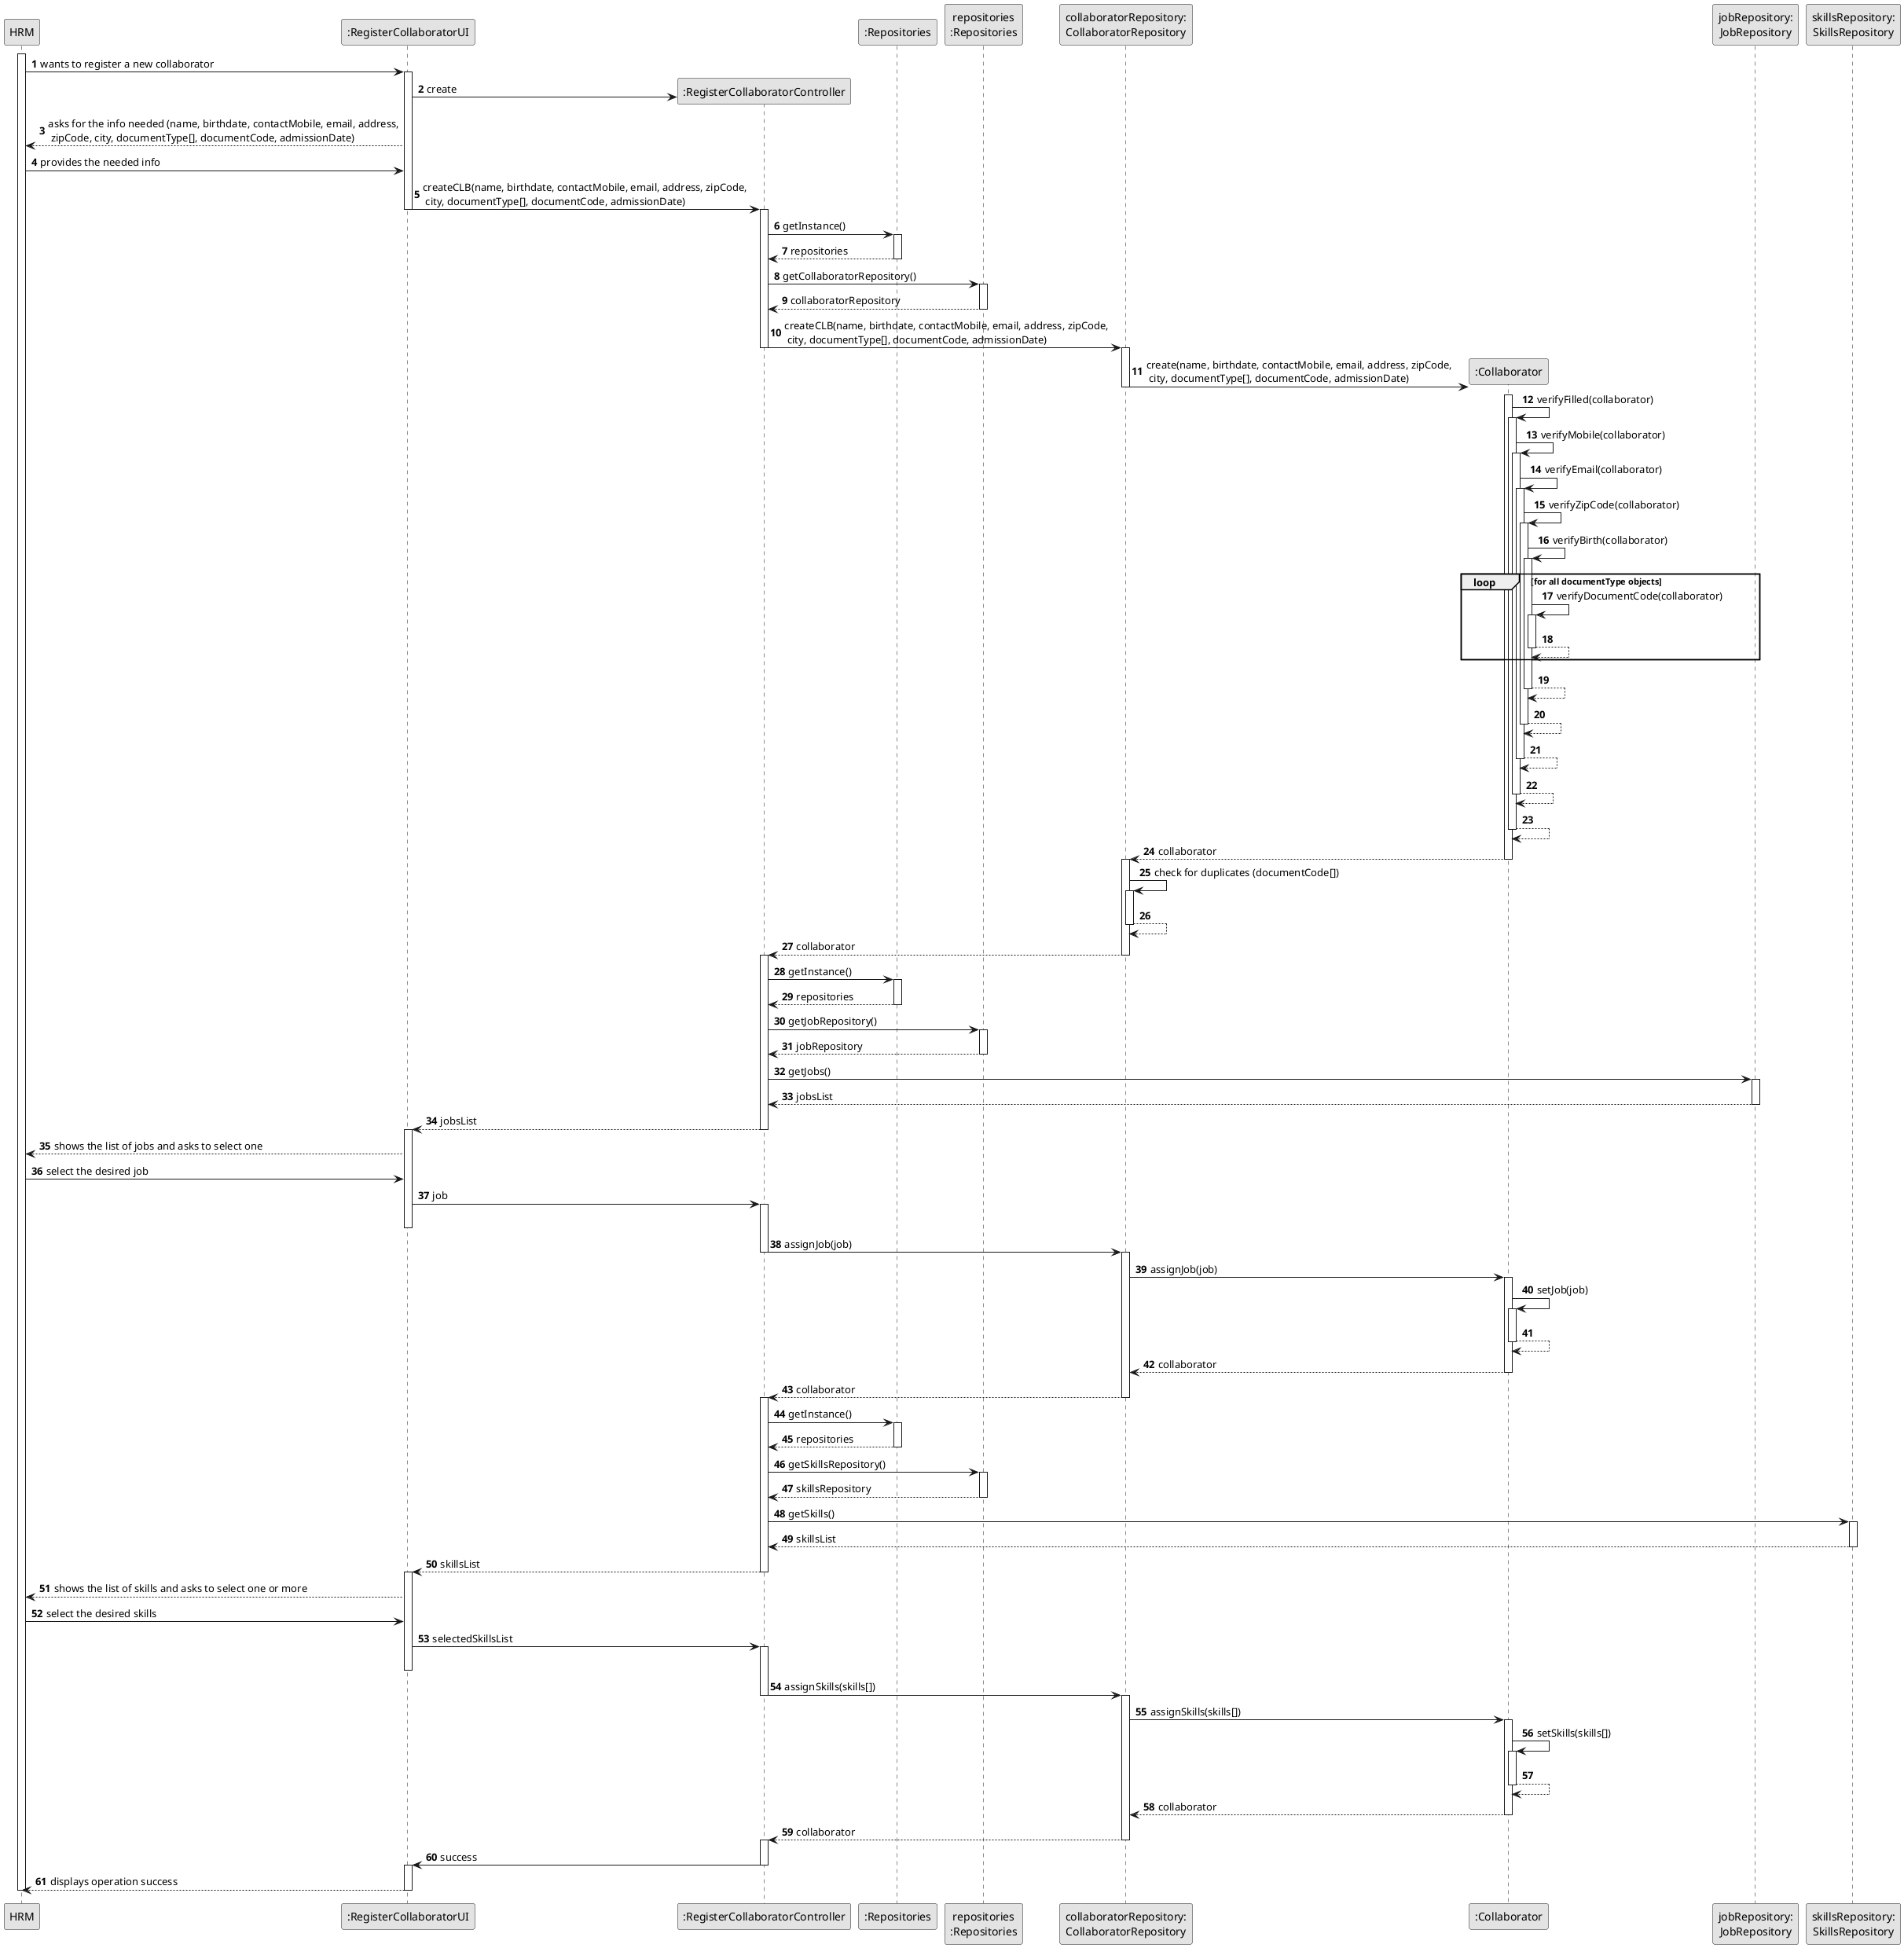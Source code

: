 @startuml
skinparam monochrome true
skinparam packageStyle rectangle
skinparam shadowing false

autonumber

participant "HRM" as HRM
participant ":RegisterCollaboratorUI" as UI
participant ":RegisterCollaboratorController" as CTRL
participant ":Repositories" as GlobRepo
participant "repositories\n:Repositories" as PLAT
participant "collaboratorRepository:\nCollaboratorRepository" as CLBREP
participant ":Collaborator" as CLB
participant "jobRepository:\nJobRepository" as jobRepository
participant "skillsRepository:\nSkillsRepository" as skillsRepository


activate HRM
HRM -> UI : wants to register a new collaborator
activate UI
UI -> CTRL** : create
UI --> HRM : asks for the info needed (name, birthdate, contactMobile, email, address,\n zipCode, city, documentType[], documentCode, admissionDate)
HRM -> UI : provides the needed info
'UI --> HRM : shows a verification dialog
'HRM -> UI : confirms collaborator creation
UI -> CTRL : createCLB(name, birthdate, contactMobile, email, address, zipCode,\n city, documentType[], documentCode, admissionDate)
deactivate UI
activate CTRL
CTRL -> GlobRepo : getInstance()
activate GlobRepo
GlobRepo --> CTRL : repositories
deactivate GlobRepo
CTRL -> PLAT : getCollaboratorRepository()
activate PLAT
PLAT -->  CTRL: collaboratorRepository
deactivate PLAT

CTRL -> CLBREP : createCLB(name, birthdate, contactMobile, email, address, zipCode,\n city, documentType[], documentCode, admissionDate)
deactivate CTRL
activate CLBREP
CLBREP->CLB** : create(name, birthdate, contactMobile, email, address, zipCode,\n city, documentType[], documentCode, admissionDate)
deactivate CLBREP
activate CLB
CLB -> CLB : verifyFilled(collaborator)
activate CLB
CLB -> CLB : verifyMobile(collaborator)
activate CLB
CLB -> CLB : verifyEmail(collaborator)
activate CLB
CLB -> CLB : verifyZipCode(collaborator)
activate CLB
CLB -> CLB : verifyBirth(collaborator)
activate CLB

loop for all documentType objects
CLB -> CLB : verifyDocumentCode(collaborator)
activate CLB
CLB --> CLB
deactivate CLB
end loop

CLB --> CLB
deactivate CLB
CLB --> CLB
deactivate CLB
CLB --> CLB
deactivate CLB
CLB --> CLB
deactivate CLB
CLB --> CLB
deactivate CLB

CLB -->CLBREP : collaborator
deactivate CLB
activate CLBREP

CLBREP -> CLBREP : check for duplicates (documentCode[])
activate CLBREP
CLBREP --> CLBREP
deactivate CLBREP
CLBREP --> CTRL : collaborator
deactivate CLBREP

activate CTRL
CTRL -> GlobRepo : getInstance()
activate GlobRepo
GlobRepo --> CTRL : repositories
deactivate GlobRepo
CTRL -> PLAT : getJobRepository()
activate PLAT
PLAT -->  CTRL: jobRepository
deactivate PLAT
CTRL -> jobRepository : getJobs()
activate jobRepository
jobRepository --> CTRL : jobsList
deactivate jobRepository
CTRL -->UI : jobsList
deactivate CTRL
activate UI
UI --> HRM : shows the list of jobs and asks to select one
HRM -> UI : select the desired job
UI -> CTRL : job
activate CTRL
deactivate UI

CTRL ->CLBREP : assignJob(job)
deactivate CTRL
activate CLBREP

CLBREP -> CLB : assignJob(job)
activate CLB
CLB -> CLB : setJob(job)
activate CLB
CLB --> CLB
deactivate CLB
CLB --> CLBREP : collaborator
deactivate CLB
CLBREP --> CTRL : collaborator
deactivate CLBREP
activate CTRL

CTRL -> GlobRepo : getInstance()
activate GlobRepo
GlobRepo --> CTRL : repositories
deactivate GlobRepo
CTRL -> PLAT : getSkillsRepository()
activate PLAT
PLAT -->  CTRL: skillsRepository
deactivate PLAT
CTRL -> skillsRepository : getSkills()
activate skillsRepository
skillsRepository --> CTRL : skillsList
deactivate skillsRepository
CTRL --> UI : skillsList
deactivate CTRL
activate UI
UI --> HRM : shows the list of skills and asks to select one or more
HRM -> UI : select the desired skills
UI -> CTRL : selectedSkillsList
activate CTRL
deactivate UI

CTRL -> CLBREP : assignSkills(skills[])
deactivate CTRL
activate CLBREP
CLBREP -> CLB : assignSkills(skills[])
activate CLB
CLB -> CLB : setSkills(skills[])
activate CLB
CLB --> CLB
deactivate CLB
CLB --> CLBREP : collaborator
deactivate CLB
CLBREP --> CTRL : collaborator
deactivate CLBREP
activate CTRL
CTRL -> UI : success
deactivate CTRL
activate UI
UI --> HRM : displays operation success
deactivate UI
deactivate HRM
@enduml
